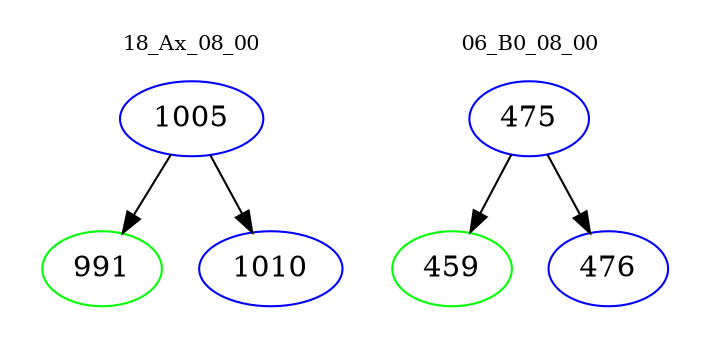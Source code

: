 digraph{
subgraph cluster_0 {
color = white
label = "18_Ax_08_00";
fontsize=10;
T0_1005 [label="1005", color="blue"]
T0_1005 -> T0_991 [color="black"]
T0_991 [label="991", color="green"]
T0_1005 -> T0_1010 [color="black"]
T0_1010 [label="1010", color="blue"]
}
subgraph cluster_1 {
color = white
label = "06_B0_08_00";
fontsize=10;
T1_475 [label="475", color="blue"]
T1_475 -> T1_459 [color="black"]
T1_459 [label="459", color="green"]
T1_475 -> T1_476 [color="black"]
T1_476 [label="476", color="blue"]
}
}
